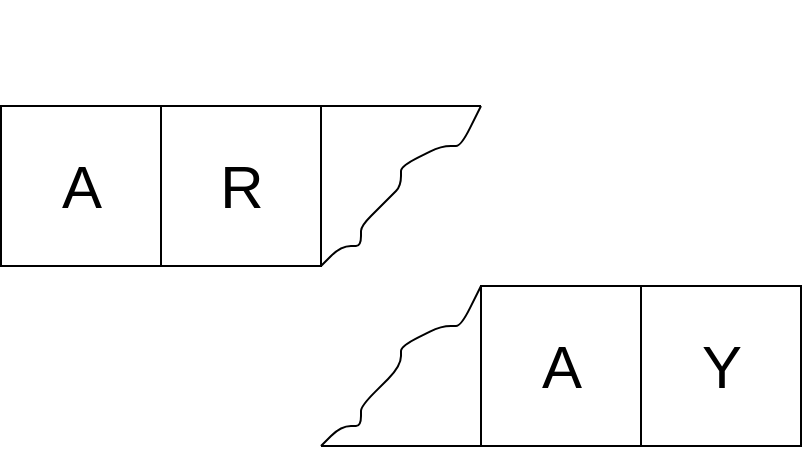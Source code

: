 <mxfile version="13.1.5"><diagram id="6PIrbskDRdZt2M0MQYmR" name="Page-1"><mxGraphModel dx="1038" dy="531" grid="1" gridSize="10" guides="1" tooltips="1" connect="1" arrows="1" fold="1" page="1" pageScale="1" pageWidth="850" pageHeight="1100" math="0" shadow="0"><root><mxCell id="0"/><mxCell id="1" parent="0"/><mxCell id="Kdl62EELhPxoZS8A5U79-52" value="" style="group;fillColor=#ffffff;" vertex="1" connectable="0" parent="1"><mxGeometry x="322.5" y="600" width="80" height="80" as="geometry"/></mxCell><mxCell id="Kdl62EELhPxoZS8A5U79-49" value="" style="group" vertex="1" connectable="0" parent="Kdl62EELhPxoZS8A5U79-52"><mxGeometry width="80" height="80" as="geometry"/></mxCell><mxCell id="Kdl62EELhPxoZS8A5U79-46" value="" style="endArrow=none;html=1;entryX=0;entryY=0;entryDx=0;entryDy=0;" edge="1" parent="Kdl62EELhPxoZS8A5U79-49"><mxGeometry width="50" height="50" relative="1" as="geometry"><mxPoint y="80" as="sourcePoint"/><mxPoint x="80" as="targetPoint"/><Array as="points"><mxPoint x="10" y="70"/><mxPoint x="20" y="70"/><mxPoint x="20" y="60"/><mxPoint x="40" y="40"/><mxPoint x="40" y="30"/><mxPoint x="60" y="20"/><mxPoint x="70" y="20"/></Array></mxGeometry></mxCell><mxCell id="Kdl62EELhPxoZS8A5U79-47" value="" style="endArrow=none;html=1;entryX=0;entryY=1;entryDx=0;entryDy=0;exitX=1;exitY=1;exitDx=0;exitDy=0;" edge="1" parent="Kdl62EELhPxoZS8A5U79-49"><mxGeometry width="50" height="50" relative="1" as="geometry"><mxPoint y="80" as="sourcePoint"/><mxPoint x="80" y="80" as="targetPoint"/></mxGeometry></mxCell><mxCell id="Kdl62EELhPxoZS8A5U79-12" value="&lt;font style=&quot;font-size: 30px&quot;&gt;A&lt;/font&gt;" style="whiteSpace=wrap;html=1;aspect=fixed;fillColor=none;" vertex="1" parent="1"><mxGeometry x="162.5" y="510" width="80" height="80" as="geometry"/></mxCell><mxCell id="Kdl62EELhPxoZS8A5U79-13" value="&lt;font style=&quot;font-size: 30px&quot;&gt;R&lt;/font&gt;" style="whiteSpace=wrap;html=1;aspect=fixed;fillColor=none;" vertex="1" parent="1"><mxGeometry x="242.5" y="510" width="80" height="80" as="geometry"/></mxCell><mxCell id="Kdl62EELhPxoZS8A5U79-15" value="&lt;font style=&quot;font-size: 30px&quot;&gt;A&lt;/font&gt;" style="whiteSpace=wrap;html=1;aspect=fixed;fillColor=none;" vertex="1" parent="1"><mxGeometry x="402.5" y="600" width="80" height="80" as="geometry"/></mxCell><mxCell id="Kdl62EELhPxoZS8A5U79-16" value="&lt;font style=&quot;font-size: 30px&quot;&gt;Y&lt;/font&gt;" style="whiteSpace=wrap;html=1;aspect=fixed;fillColor=none;" vertex="1" parent="1"><mxGeometry x="482.5" y="600" width="80" height="80" as="geometry"/></mxCell><mxCell id="Kdl62EELhPxoZS8A5U79-57" value="" style="group;fillColor=none;" vertex="1" connectable="0" parent="1"><mxGeometry x="322.5" y="510" width="90.5" height="80" as="geometry"/></mxCell><mxCell id="Kdl62EELhPxoZS8A5U79-58" value="" style="group" vertex="1" connectable="0" parent="Kdl62EELhPxoZS8A5U79-57"><mxGeometry width="90.5" height="80" as="geometry"/></mxCell><mxCell id="Kdl62EELhPxoZS8A5U79-59" value="" style="group;fillColor=none;" vertex="1" connectable="0" parent="Kdl62EELhPxoZS8A5U79-58"><mxGeometry width="90.5" height="80" as="geometry"/></mxCell><mxCell id="Kdl62EELhPxoZS8A5U79-54" value="" style="endArrow=none;html=1;exitX=1;exitY=1;exitDx=0;exitDy=0;" edge="1" parent="Kdl62EELhPxoZS8A5U79-59"><mxGeometry width="50" height="50" relative="1" as="geometry"><mxPoint y="80" as="sourcePoint"/><mxPoint x="80" as="targetPoint"/><Array as="points"><mxPoint x="10" y="70"/><mxPoint x="20" y="70"/><mxPoint x="20" y="60"/><mxPoint x="30" y="50"/><mxPoint x="40" y="40"/><mxPoint x="40" y="30"/><mxPoint x="60" y="20"/><mxPoint x="70" y="20"/></Array></mxGeometry></mxCell><mxCell id="Kdl62EELhPxoZS8A5U79-55" value="" style="endArrow=none;html=1;exitX=1;exitY=0;exitDx=0;exitDy=0;" edge="1" parent="Kdl62EELhPxoZS8A5U79-59"><mxGeometry width="50" height="50" relative="1" as="geometry"><mxPoint as="sourcePoint"/><mxPoint x="80" as="targetPoint"/></mxGeometry></mxCell><mxCell id="Kdl62EELhPxoZS8A5U79-56" value="" style="endArrow=none;html=1;strokeWidth=1;" edge="1" parent="Kdl62EELhPxoZS8A5U79-59"><mxGeometry width="50" height="50" relative="1" as="geometry"><mxPoint y="80" as="sourcePoint"/><mxPoint as="targetPoint"/></mxGeometry></mxCell><mxCell id="Kdl62EELhPxoZS8A5U79-48" value="" style="endArrow=none;html=1;strokeWidth=1;" edge="1" parent="1"><mxGeometry width="50" height="50" relative="1" as="geometry"><mxPoint x="402.5" y="680" as="sourcePoint"/><mxPoint x="402.5" y="600" as="targetPoint"/></mxGeometry></mxCell><mxCell id="Kdl62EELhPxoZS8A5U79-72" value="" style="shape=image;html=1;verticalAlign=top;verticalLabelPosition=bottom;labelBackgroundColor=#ffffff;imageAspect=0;aspect=fixed;image=https://cdn2.iconfinder.com/data/icons/doing-housework-part-1/64/house-13-128.png;strokeColor=#000000;fillColor=#ffffff;rotation=15;" vertex="1" parent="1"><mxGeometry x="413" y="472" width="128" height="128" as="geometry"/></mxCell></root></mxGraphModel></diagram></mxfile>